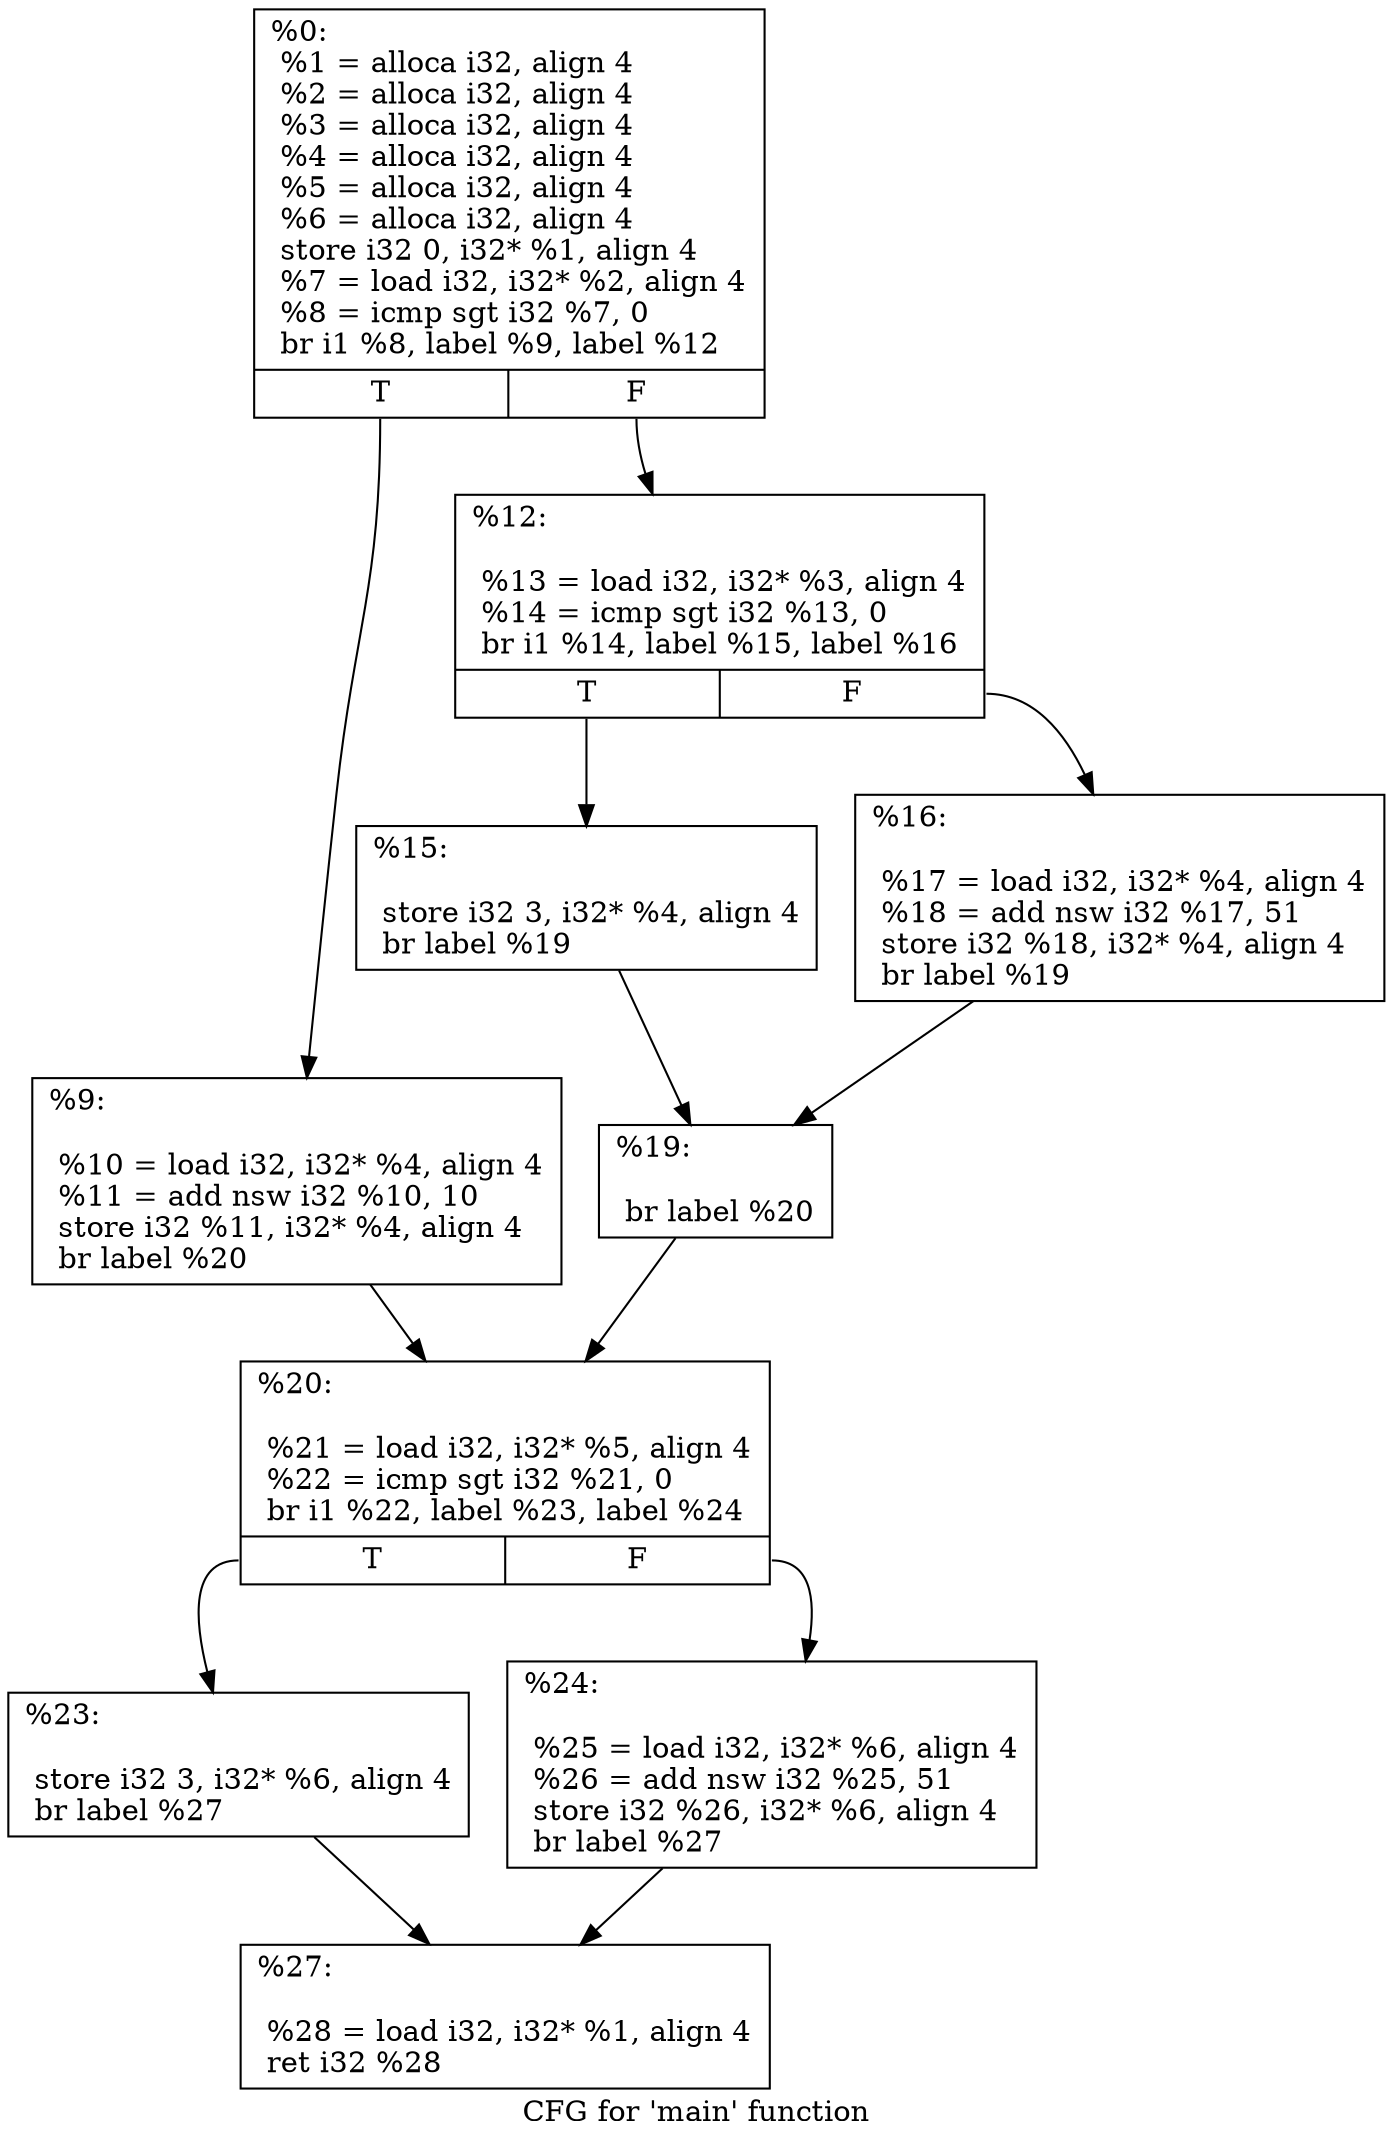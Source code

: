 digraph "CFG for 'main' function" {
	label="CFG for 'main' function";

	Node0x5654d4dfa910 [shape=record,label="{%0:\l  %1 = alloca i32, align 4\l  %2 = alloca i32, align 4\l  %3 = alloca i32, align 4\l  %4 = alloca i32, align 4\l  %5 = alloca i32, align 4\l  %6 = alloca i32, align 4\l  store i32 0, i32* %1, align 4\l  %7 = load i32, i32* %2, align 4\l  %8 = icmp sgt i32 %7, 0\l  br i1 %8, label %9, label %12\l|{<s0>T|<s1>F}}"];
	Node0x5654d4dfa910:s0 -> Node0x5654d4dfb1b0;
	Node0x5654d4dfa910:s1 -> Node0x5654d4dfb410;
	Node0x5654d4dfb1b0 [shape=record,label="{%9:\l\l  %10 = load i32, i32* %4, align 4\l  %11 = add nsw i32 %10, 10\l  store i32 %11, i32* %4, align 4\l  br label %20\l}"];
	Node0x5654d4dfb1b0 -> Node0x5654d4dfb620;
	Node0x5654d4dfb410 [shape=record,label="{%12:\l\l  %13 = load i32, i32* %3, align 4\l  %14 = icmp sgt i32 %13, 0\l  br i1 %14, label %15, label %16\l|{<s0>T|<s1>F}}"];
	Node0x5654d4dfb410:s0 -> Node0x5654d4dfb7a0;
	Node0x5654d4dfb410:s1 -> Node0x5654d4dfb7f0;
	Node0x5654d4dfb7a0 [shape=record,label="{%15:\l\l  store i32 3, i32* %4, align 4\l  br label %19\l}"];
	Node0x5654d4dfb7a0 -> Node0x5654d4dfb930;
	Node0x5654d4dfb7f0 [shape=record,label="{%16:\l\l  %17 = load i32, i32* %4, align 4\l  %18 = add nsw i32 %17, 51\l  store i32 %18, i32* %4, align 4\l  br label %19\l}"];
	Node0x5654d4dfb7f0 -> Node0x5654d4dfb930;
	Node0x5654d4dfb930 [shape=record,label="{%19:\l\l  br label %20\l}"];
	Node0x5654d4dfb930 -> Node0x5654d4dfb620;
	Node0x5654d4dfb620 [shape=record,label="{%20:\l\l  %21 = load i32, i32* %5, align 4\l  %22 = icmp sgt i32 %21, 0\l  br i1 %22, label %23, label %24\l|{<s0>T|<s1>F}}"];
	Node0x5654d4dfb620:s0 -> Node0x5654d4dfbcf0;
	Node0x5654d4dfb620:s1 -> Node0x5654d4dfbd40;
	Node0x5654d4dfbcf0 [shape=record,label="{%23:\l\l  store i32 3, i32* %6, align 4\l  br label %27\l}"];
	Node0x5654d4dfbcf0 -> Node0x5654d4dfbe10;
	Node0x5654d4dfbd40 [shape=record,label="{%24:\l\l  %25 = load i32, i32* %6, align 4\l  %26 = add nsw i32 %25, 51\l  store i32 %26, i32* %6, align 4\l  br label %27\l}"];
	Node0x5654d4dfbd40 -> Node0x5654d4dfbe10;
	Node0x5654d4dfbe10 [shape=record,label="{%27:\l\l  %28 = load i32, i32* %1, align 4\l  ret i32 %28\l}"];
}
